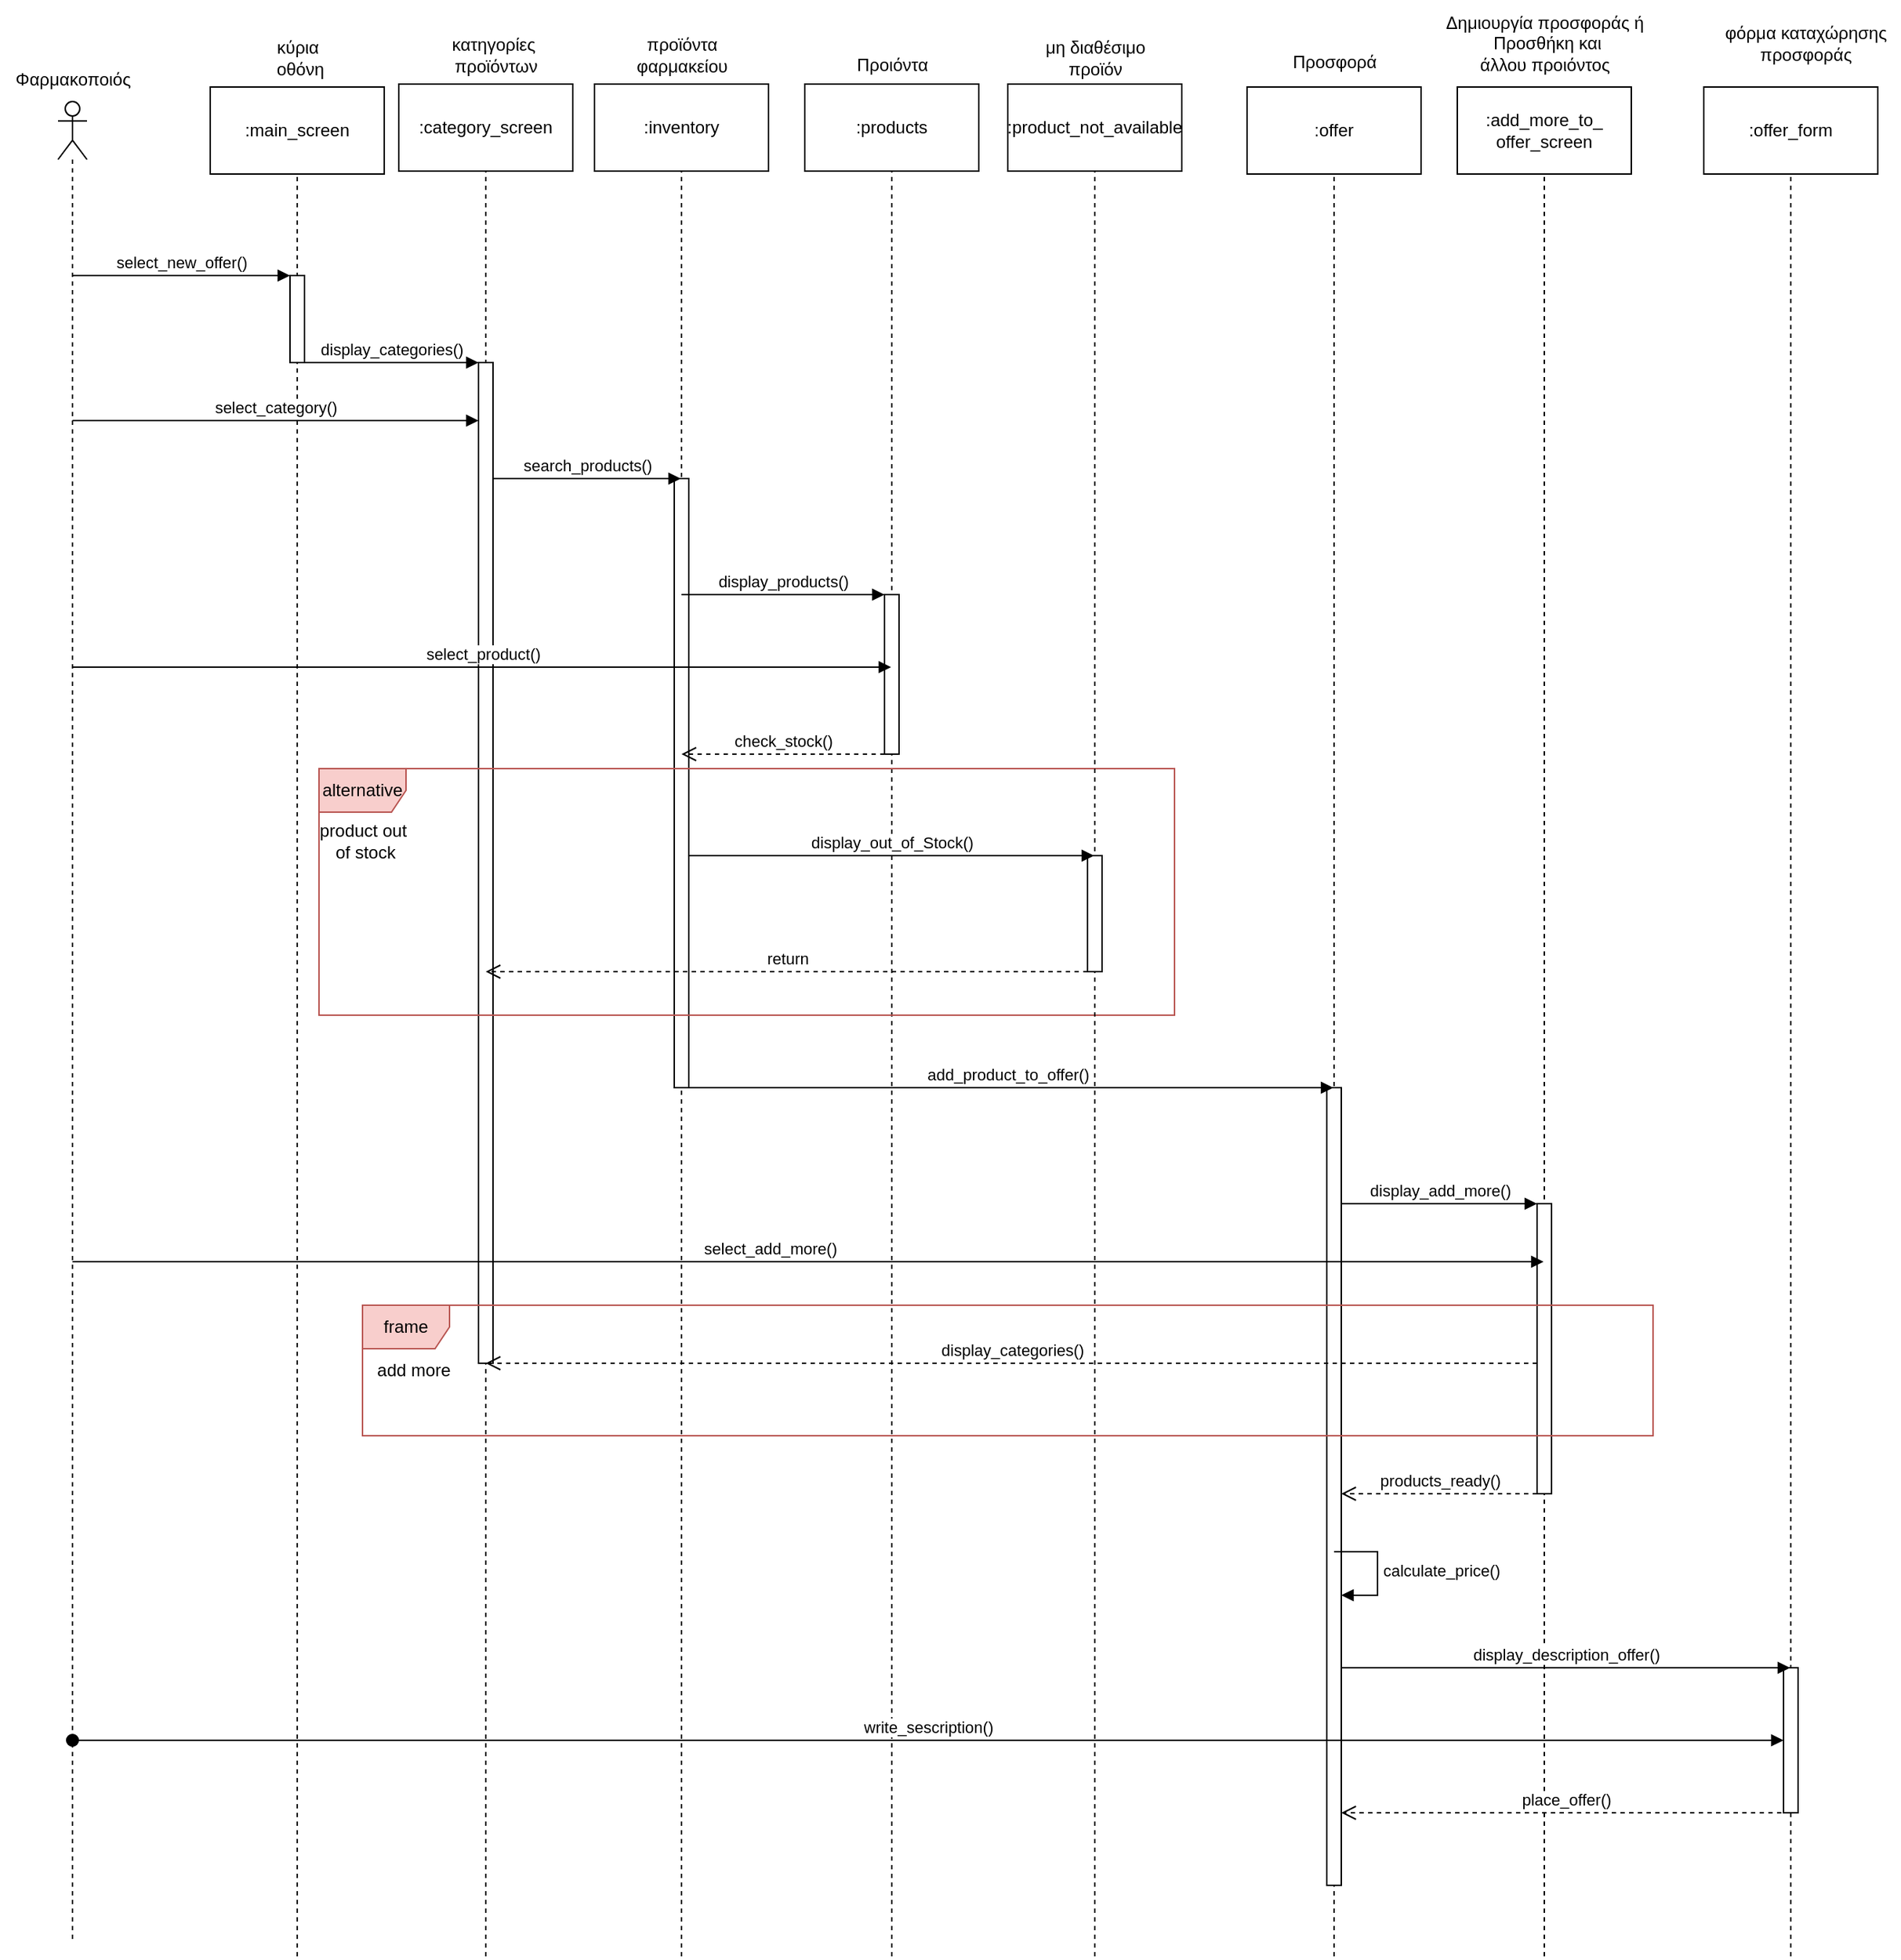 <mxfile version="21.2.8" type="device">
  <diagram name="Page-1" id="UetV7NDDGQFEk20XIY2t">
    <mxGraphModel dx="1036" dy="606" grid="1" gridSize="10" guides="1" tooltips="1" connect="1" arrows="1" fold="1" page="1" pageScale="1" pageWidth="850" pageHeight="1100" math="0" shadow="0">
      <root>
        <mxCell id="0" />
        <mxCell id="1" parent="0" />
        <mxCell id="FWXQfIL61U-VRAvymecJ-1" value="" style="shape=umlLifeline;perimeter=lifelinePerimeter;whiteSpace=wrap;html=1;container=1;dropTarget=0;collapsible=0;recursiveResize=0;outlineConnect=0;portConstraint=eastwest;newEdgeStyle={&quot;edgeStyle&quot;:&quot;elbowEdgeStyle&quot;,&quot;elbow&quot;:&quot;vertical&quot;,&quot;curved&quot;:0,&quot;rounded&quot;:0};participant=umlActor;" parent="1" vertex="1">
          <mxGeometry x="100" y="80" width="20" height="1270" as="geometry" />
        </mxCell>
        <mxCell id="FWXQfIL61U-VRAvymecJ-2" value="Φαρμακοποιός" style="text;html=1;align=center;verticalAlign=middle;resizable=0;points=[];autosize=1;strokeColor=none;fillColor=none;" parent="1" vertex="1">
          <mxGeometry x="60" y="50" width="100" height="30" as="geometry" />
        </mxCell>
        <mxCell id="FWXQfIL61U-VRAvymecJ-3" value="" style="shape=umlLifeline;perimeter=lifelinePerimeter;whiteSpace=wrap;html=1;container=1;dropTarget=0;collapsible=0;recursiveResize=0;outlineConnect=0;portConstraint=eastwest;newEdgeStyle={&quot;edgeStyle&quot;:&quot;elbowEdgeStyle&quot;,&quot;elbow&quot;:&quot;vertical&quot;,&quot;curved&quot;:0,&quot;rounded&quot;:0};participant=umlBoundary;" parent="1" vertex="1">
          <mxGeometry x="240" y="80" width="50" height="1280" as="geometry" />
        </mxCell>
        <mxCell id="FWXQfIL61U-VRAvymecJ-6" value="" style="html=1;points=[];perimeter=orthogonalPerimeter;outlineConnect=0;targetShapes=umlLifeline;portConstraint=eastwest;newEdgeStyle={&quot;edgeStyle&quot;:&quot;elbowEdgeStyle&quot;,&quot;elbow&quot;:&quot;vertical&quot;,&quot;curved&quot;:0,&quot;rounded&quot;:0};" parent="FWXQfIL61U-VRAvymecJ-3" vertex="1">
          <mxGeometry x="20" y="120" width="10" height="60" as="geometry" />
        </mxCell>
        <mxCell id="FWXQfIL61U-VRAvymecJ-4" value="κύρια&lt;br&gt;&amp;nbsp;οθόνη" style="text;html=1;align=center;verticalAlign=middle;resizable=0;points=[];autosize=1;strokeColor=none;fillColor=none;" parent="1" vertex="1">
          <mxGeometry x="235" y="30" width="60" height="40" as="geometry" />
        </mxCell>
        <mxCell id="FWXQfIL61U-VRAvymecJ-7" value="" style="shape=umlLifeline;perimeter=lifelinePerimeter;whiteSpace=wrap;html=1;container=1;dropTarget=0;collapsible=0;recursiveResize=0;outlineConnect=0;portConstraint=eastwest;newEdgeStyle={&quot;edgeStyle&quot;:&quot;elbowEdgeStyle&quot;,&quot;elbow&quot;:&quot;vertical&quot;,&quot;curved&quot;:0,&quot;rounded&quot;:0};participant=umlBoundary;" parent="1" vertex="1">
          <mxGeometry x="370" y="80" width="50" height="1280" as="geometry" />
        </mxCell>
        <mxCell id="FWXQfIL61U-VRAvymecJ-10" value="" style="html=1;points=[];perimeter=orthogonalPerimeter;outlineConnect=0;targetShapes=umlLifeline;portConstraint=eastwest;newEdgeStyle={&quot;edgeStyle&quot;:&quot;elbowEdgeStyle&quot;,&quot;elbow&quot;:&quot;vertical&quot;,&quot;curved&quot;:0,&quot;rounded&quot;:0};" parent="FWXQfIL61U-VRAvymecJ-7" vertex="1">
          <mxGeometry x="20" y="180" width="10" height="690" as="geometry" />
        </mxCell>
        <mxCell id="FWXQfIL61U-VRAvymecJ-9" value="κατηγορίες&lt;br&gt;&amp;nbsp;προϊόντων" style="text;html=1;align=center;verticalAlign=middle;resizable=0;points=[];autosize=1;strokeColor=none;fillColor=none;" parent="1" vertex="1">
          <mxGeometry x="360" y="28" width="80" height="40" as="geometry" />
        </mxCell>
        <mxCell id="FWXQfIL61U-VRAvymecJ-12" value="" style="shape=umlLifeline;perimeter=lifelinePerimeter;whiteSpace=wrap;html=1;container=1;dropTarget=0;collapsible=0;recursiveResize=0;outlineConnect=0;portConstraint=eastwest;newEdgeStyle={&quot;edgeStyle&quot;:&quot;elbowEdgeStyle&quot;,&quot;elbow&quot;:&quot;vertical&quot;,&quot;curved&quot;:0,&quot;rounded&quot;:0};participant=umlEntity;" parent="1" vertex="1">
          <mxGeometry x="510" y="80" width="40" height="1280" as="geometry" />
        </mxCell>
        <mxCell id="FWXQfIL61U-VRAvymecJ-15" value="" style="html=1;points=[];perimeter=orthogonalPerimeter;outlineConnect=0;targetShapes=umlLifeline;portConstraint=eastwest;newEdgeStyle={&quot;edgeStyle&quot;:&quot;elbowEdgeStyle&quot;,&quot;elbow&quot;:&quot;vertical&quot;,&quot;curved&quot;:0,&quot;rounded&quot;:0};" parent="FWXQfIL61U-VRAvymecJ-12" vertex="1">
          <mxGeometry x="15" y="260" width="10" height="420" as="geometry" />
        </mxCell>
        <mxCell id="FWXQfIL61U-VRAvymecJ-13" value="προϊόντα&lt;br style=&quot;border-color: var(--border-color); background-color: rgb(255, 255, 255);&quot;&gt;&lt;span style=&quot;background-color: rgb(255, 255, 255);&quot;&gt;φαρμακείου&lt;/span&gt;" style="text;html=1;align=center;verticalAlign=middle;resizable=0;points=[];autosize=1;strokeColor=none;fillColor=none;" parent="1" vertex="1">
          <mxGeometry x="485" y="28" width="90" height="40" as="geometry" />
        </mxCell>
        <mxCell id="FWXQfIL61U-VRAvymecJ-17" value="" style="shape=umlLifeline;perimeter=lifelinePerimeter;whiteSpace=wrap;html=1;container=1;dropTarget=0;collapsible=0;recursiveResize=0;outlineConnect=0;portConstraint=eastwest;newEdgeStyle={&quot;edgeStyle&quot;:&quot;elbowEdgeStyle&quot;,&quot;elbow&quot;:&quot;vertical&quot;,&quot;curved&quot;:0,&quot;rounded&quot;:0};participant=umlBoundary;" parent="1" vertex="1">
          <mxGeometry x="650" y="80" width="50" height="1280" as="geometry" />
        </mxCell>
        <mxCell id="FWXQfIL61U-VRAvymecJ-21" value="" style="html=1;points=[];perimeter=orthogonalPerimeter;outlineConnect=0;targetShapes=umlLifeline;portConstraint=eastwest;newEdgeStyle={&quot;edgeStyle&quot;:&quot;elbowEdgeStyle&quot;,&quot;elbow&quot;:&quot;vertical&quot;,&quot;curved&quot;:0,&quot;rounded&quot;:0};" parent="FWXQfIL61U-VRAvymecJ-17" vertex="1">
          <mxGeometry x="20" y="340" width="10" height="110" as="geometry" />
        </mxCell>
        <mxCell id="FWXQfIL61U-VRAvymecJ-18" value="Προιόντα" style="text;html=1;align=center;verticalAlign=middle;resizable=0;points=[];autosize=1;strokeColor=none;fillColor=none;" parent="1" vertex="1">
          <mxGeometry x="640" y="40" width="70" height="30" as="geometry" />
        </mxCell>
        <mxCell id="FWXQfIL61U-VRAvymecJ-23" value="check_stock()" style="html=1;verticalAlign=bottom;endArrow=open;dashed=1;endSize=8;edgeStyle=elbowEdgeStyle;elbow=vertical;curved=0;rounded=0;" parent="1" source="FWXQfIL61U-VRAvymecJ-21" target="FWXQfIL61U-VRAvymecJ-12" edge="1">
          <mxGeometry relative="1" as="geometry">
            <mxPoint x="640" y="530" as="sourcePoint" />
            <mxPoint x="560" y="530" as="targetPoint" />
            <Array as="points">
              <mxPoint x="570" y="530" />
            </Array>
          </mxGeometry>
        </mxCell>
        <mxCell id="FWXQfIL61U-VRAvymecJ-24" value="alternative" style="shape=umlFrame;whiteSpace=wrap;html=1;pointerEvents=0;fillColor=#f8cecc;strokeColor=#b85450;" parent="1" vertex="1">
          <mxGeometry x="280" y="540" width="590" height="170" as="geometry" />
        </mxCell>
        <mxCell id="FWXQfIL61U-VRAvymecJ-25" value="product out&lt;br&gt;&amp;nbsp;of stock" style="text;html=1;align=center;verticalAlign=middle;resizable=0;points=[];autosize=1;strokeColor=none;fillColor=none;" parent="1" vertex="1">
          <mxGeometry x="270" y="570" width="80" height="40" as="geometry" />
        </mxCell>
        <mxCell id="FWXQfIL61U-VRAvymecJ-26" value="" style="shape=umlLifeline;perimeter=lifelinePerimeter;whiteSpace=wrap;html=1;container=1;dropTarget=0;collapsible=0;recursiveResize=0;outlineConnect=0;portConstraint=eastwest;newEdgeStyle={&quot;edgeStyle&quot;:&quot;elbowEdgeStyle&quot;,&quot;elbow&quot;:&quot;vertical&quot;,&quot;curved&quot;:0,&quot;rounded&quot;:0};participant=umlBoundary;" parent="1" vertex="1">
          <mxGeometry x="790" y="80" width="50" height="1280" as="geometry" />
        </mxCell>
        <mxCell id="FWXQfIL61U-VRAvymecJ-30" value="" style="html=1;points=[];perimeter=orthogonalPerimeter;outlineConnect=0;targetShapes=umlLifeline;portConstraint=eastwest;newEdgeStyle={&quot;edgeStyle&quot;:&quot;elbowEdgeStyle&quot;,&quot;elbow&quot;:&quot;vertical&quot;,&quot;curved&quot;:0,&quot;rounded&quot;:0};" parent="FWXQfIL61U-VRAvymecJ-26" vertex="1">
          <mxGeometry x="20" y="520" width="10" height="80" as="geometry" />
        </mxCell>
        <mxCell id="FWXQfIL61U-VRAvymecJ-28" value="μη διαθέσιμο &lt;br&gt;προϊόν" style="text;html=1;align=center;verticalAlign=middle;resizable=0;points=[];autosize=1;strokeColor=none;fillColor=none;" parent="1" vertex="1">
          <mxGeometry x="770" y="30" width="90" height="40" as="geometry" />
        </mxCell>
        <mxCell id="FWXQfIL61U-VRAvymecJ-31" value="return" style="html=1;verticalAlign=bottom;endArrow=open;dashed=1;endSize=8;edgeStyle=elbowEdgeStyle;elbow=vertical;curved=0;rounded=0;" parent="1" source="FWXQfIL61U-VRAvymecJ-30" target="FWXQfIL61U-VRAvymecJ-7" edge="1">
          <mxGeometry relative="1" as="geometry">
            <mxPoint x="640" y="680" as="sourcePoint" />
            <mxPoint x="560" y="680" as="targetPoint" />
            <Array as="points">
              <mxPoint x="440" y="680" />
            </Array>
          </mxGeometry>
        </mxCell>
        <mxCell id="FWXQfIL61U-VRAvymecJ-34" value="" style="shape=umlLifeline;perimeter=lifelinePerimeter;whiteSpace=wrap;html=1;container=1;dropTarget=0;collapsible=0;recursiveResize=0;outlineConnect=0;portConstraint=eastwest;newEdgeStyle={&quot;edgeStyle&quot;:&quot;elbowEdgeStyle&quot;,&quot;elbow&quot;:&quot;vertical&quot;,&quot;curved&quot;:0,&quot;rounded&quot;:0};participant=umlEntity;" parent="1" vertex="1">
          <mxGeometry x="960" y="80" width="40" height="1280" as="geometry" />
        </mxCell>
        <mxCell id="FWXQfIL61U-VRAvymecJ-41" value="" style="html=1;points=[];perimeter=orthogonalPerimeter;outlineConnect=0;targetShapes=umlLifeline;portConstraint=eastwest;newEdgeStyle={&quot;edgeStyle&quot;:&quot;elbowEdgeStyle&quot;,&quot;elbow&quot;:&quot;vertical&quot;,&quot;curved&quot;:0,&quot;rounded&quot;:0};" parent="FWXQfIL61U-VRAvymecJ-34" vertex="1">
          <mxGeometry x="15" y="680" width="10" height="550" as="geometry" />
        </mxCell>
        <mxCell id="FWXQfIL61U-VRAvymecJ-35" value="Προσφορά" style="text;html=1;align=center;verticalAlign=middle;resizable=0;points=[];autosize=1;strokeColor=none;fillColor=none;" parent="1" vertex="1">
          <mxGeometry x="940" y="38" width="80" height="30" as="geometry" />
        </mxCell>
        <mxCell id="FWXQfIL61U-VRAvymecJ-43" value="" style="shape=umlLifeline;perimeter=lifelinePerimeter;whiteSpace=wrap;html=1;container=1;dropTarget=0;collapsible=0;recursiveResize=0;outlineConnect=0;portConstraint=eastwest;newEdgeStyle={&quot;edgeStyle&quot;:&quot;elbowEdgeStyle&quot;,&quot;elbow&quot;:&quot;vertical&quot;,&quot;curved&quot;:0,&quot;rounded&quot;:0};participant=umlBoundary;" parent="1" vertex="1">
          <mxGeometry x="1100" y="80" width="50" height="1280" as="geometry" />
        </mxCell>
        <mxCell id="FWXQfIL61U-VRAvymecJ-45" value="" style="html=1;points=[];perimeter=orthogonalPerimeter;outlineConnect=0;targetShapes=umlLifeline;portConstraint=eastwest;newEdgeStyle={&quot;edgeStyle&quot;:&quot;elbowEdgeStyle&quot;,&quot;elbow&quot;:&quot;vertical&quot;,&quot;curved&quot;:0,&quot;rounded&quot;:0};" parent="FWXQfIL61U-VRAvymecJ-43" vertex="1">
          <mxGeometry x="20" y="760" width="10" height="200" as="geometry" />
        </mxCell>
        <mxCell id="FWXQfIL61U-VRAvymecJ-47" value="frame" style="shape=umlFrame;whiteSpace=wrap;html=1;pointerEvents=0;fillColor=#f8cecc;strokeColor=#b85450;" parent="1" vertex="1">
          <mxGeometry x="310" y="910" width="890" height="90" as="geometry" />
        </mxCell>
        <mxCell id="FWXQfIL61U-VRAvymecJ-48" value="display_categories()" style="html=1;verticalAlign=bottom;endArrow=open;dashed=1;endSize=8;edgeStyle=elbowEdgeStyle;elbow=vertical;curved=0;rounded=0;" parent="1" source="FWXQfIL61U-VRAvymecJ-45" target="FWXQfIL61U-VRAvymecJ-7" edge="1">
          <mxGeometry relative="1" as="geometry">
            <mxPoint x="1100" y="950" as="sourcePoint" />
            <mxPoint x="1020" y="950" as="targetPoint" />
            <Array as="points">
              <mxPoint x="440" y="950" />
            </Array>
          </mxGeometry>
        </mxCell>
        <mxCell id="FWXQfIL61U-VRAvymecJ-49" value="add more" style="text;html=1;align=center;verticalAlign=middle;resizable=0;points=[];autosize=1;strokeColor=none;fillColor=none;" parent="1" vertex="1">
          <mxGeometry x="310" y="940" width="70" height="30" as="geometry" />
        </mxCell>
        <mxCell id="FWXQfIL61U-VRAvymecJ-51" value="calculate_price()" style="html=1;align=left;spacingLeft=2;endArrow=block;rounded=0;edgeStyle=orthogonalEdgeStyle;curved=0;rounded=0;" parent="1" edge="1">
          <mxGeometry relative="1" as="geometry">
            <mxPoint x="980" y="1080" as="sourcePoint" />
            <Array as="points">
              <mxPoint x="1010" y="1080" />
              <mxPoint x="1010" y="1110" />
            </Array>
            <mxPoint x="985" y="1110" as="targetPoint" />
          </mxGeometry>
        </mxCell>
        <mxCell id="FWXQfIL61U-VRAvymecJ-52" value="products_ready()" style="html=1;verticalAlign=bottom;endArrow=open;dashed=1;endSize=8;edgeStyle=elbowEdgeStyle;elbow=vertical;curved=0;rounded=0;" parent="1" source="FWXQfIL61U-VRAvymecJ-45" target="FWXQfIL61U-VRAvymecJ-41" edge="1">
          <mxGeometry relative="1" as="geometry">
            <mxPoint x="1100" y="1030" as="sourcePoint" />
            <mxPoint x="1020" y="1030" as="targetPoint" />
            <Array as="points">
              <mxPoint x="1020" y="1040" />
            </Array>
          </mxGeometry>
        </mxCell>
        <mxCell id="FWXQfIL61U-VRAvymecJ-53" value="Δημιουργία προσφοράς ή&lt;br&gt;&amp;nbsp;Προσθήκη και &lt;br&gt;άλλου προιόντος" style="text;html=1;align=center;verticalAlign=middle;resizable=0;points=[];autosize=1;strokeColor=none;fillColor=none;" parent="1" vertex="1">
          <mxGeometry x="1045" y="10" width="160" height="60" as="geometry" />
        </mxCell>
        <mxCell id="FWXQfIL61U-VRAvymecJ-54" value="" style="shape=umlLifeline;perimeter=lifelinePerimeter;whiteSpace=wrap;html=1;container=1;dropTarget=0;collapsible=0;recursiveResize=0;outlineConnect=0;portConstraint=eastwest;newEdgeStyle={&quot;edgeStyle&quot;:&quot;elbowEdgeStyle&quot;,&quot;elbow&quot;:&quot;vertical&quot;,&quot;curved&quot;:0,&quot;rounded&quot;:0};participant=umlBoundary;" parent="1" vertex="1">
          <mxGeometry x="1270" y="80" width="50" height="1280" as="geometry" />
        </mxCell>
        <mxCell id="FWXQfIL61U-VRAvymecJ-57" value="" style="html=1;points=[];perimeter=orthogonalPerimeter;outlineConnect=0;targetShapes=umlLifeline;portConstraint=eastwest;newEdgeStyle={&quot;edgeStyle&quot;:&quot;elbowEdgeStyle&quot;,&quot;elbow&quot;:&quot;vertical&quot;,&quot;curved&quot;:0,&quot;rounded&quot;:0};" parent="FWXQfIL61U-VRAvymecJ-54" vertex="1">
          <mxGeometry x="20" y="1080" width="10" height="100" as="geometry" />
        </mxCell>
        <mxCell id="FWXQfIL61U-VRAvymecJ-55" value="φόρμα καταχώρησης&lt;br&gt;&amp;nbsp;προσφοράς&amp;nbsp;" style="text;html=1;align=center;verticalAlign=middle;resizable=0;points=[];autosize=1;strokeColor=none;fillColor=none;" parent="1" vertex="1">
          <mxGeometry x="1240" y="20" width="130" height="40" as="geometry" />
        </mxCell>
        <mxCell id="FWXQfIL61U-VRAvymecJ-60" value="write_sescription()" style="html=1;verticalAlign=bottom;startArrow=oval;startFill=1;endArrow=block;startSize=8;edgeStyle=elbowEdgeStyle;elbow=vertical;curved=0;rounded=0;" parent="1" source="FWXQfIL61U-VRAvymecJ-1" target="FWXQfIL61U-VRAvymecJ-57" edge="1">
          <mxGeometry width="60" relative="1" as="geometry">
            <mxPoint x="286.8" y="1210" as="sourcePoint" />
            <mxPoint x="1210" y="1210" as="targetPoint" />
          </mxGeometry>
        </mxCell>
        <mxCell id="FWXQfIL61U-VRAvymecJ-61" value="place_offer()" style="html=1;verticalAlign=bottom;endArrow=open;dashed=1;endSize=8;edgeStyle=elbowEdgeStyle;elbow=vertical;curved=0;rounded=0;" parent="1" source="FWXQfIL61U-VRAvymecJ-54" target="FWXQfIL61U-VRAvymecJ-41" edge="1">
          <mxGeometry relative="1" as="geometry">
            <mxPoint x="1130" y="1250" as="sourcePoint" />
            <mxPoint x="1050" y="1250" as="targetPoint" />
            <Array as="points">
              <mxPoint x="1230" y="1260" />
            </Array>
          </mxGeometry>
        </mxCell>
        <mxCell id="TFpRVC2Qr8hX2Bgv-nE1-1" value=":main_screen" style="rounded=0;whiteSpace=wrap;html=1;" parent="1" vertex="1">
          <mxGeometry x="205" y="70" width="120" height="60" as="geometry" />
        </mxCell>
        <mxCell id="TFpRVC2Qr8hX2Bgv-nE1-2" value=":category_screen" style="whiteSpace=wrap;html=1;" parent="1" vertex="1">
          <mxGeometry x="335" y="68" width="120" height="60" as="geometry" />
        </mxCell>
        <mxCell id="TFpRVC2Qr8hX2Bgv-nE1-3" value=":inventory" style="whiteSpace=wrap;html=1;" parent="1" vertex="1">
          <mxGeometry x="470" y="68" width="120" height="60" as="geometry" />
        </mxCell>
        <mxCell id="TFpRVC2Qr8hX2Bgv-nE1-4" value=":products" style="whiteSpace=wrap;html=1;" parent="1" vertex="1">
          <mxGeometry x="615" y="68" width="120" height="60" as="geometry" />
        </mxCell>
        <mxCell id="TFpRVC2Qr8hX2Bgv-nE1-5" value=":product_not_available" style="whiteSpace=wrap;html=1;" parent="1" vertex="1">
          <mxGeometry x="755" y="68" width="120" height="60" as="geometry" />
        </mxCell>
        <mxCell id="TFpRVC2Qr8hX2Bgv-nE1-6" value=":offer" style="whiteSpace=wrap;html=1;" parent="1" vertex="1">
          <mxGeometry x="920" y="70" width="120" height="60" as="geometry" />
        </mxCell>
        <mxCell id="TFpRVC2Qr8hX2Bgv-nE1-7" value=":add_more_to_&lt;br&gt;offer_screen" style="whiteSpace=wrap;html=1;" parent="1" vertex="1">
          <mxGeometry x="1065" y="70" width="120" height="60" as="geometry" />
        </mxCell>
        <mxCell id="TFpRVC2Qr8hX2Bgv-nE1-8" value=":offer_form" style="whiteSpace=wrap;html=1;" parent="1" vertex="1">
          <mxGeometry x="1235" y="70" width="120" height="60" as="geometry" />
        </mxCell>
        <mxCell id="3S5ODG9CSvQXpAJlvO-D-1" value="select_new_offer()" style="html=1;verticalAlign=bottom;endArrow=block;edgeStyle=elbowEdgeStyle;elbow=vertical;curved=0;rounded=0;" parent="1" source="FWXQfIL61U-VRAvymecJ-1" target="FWXQfIL61U-VRAvymecJ-6" edge="1">
          <mxGeometry width="80" relative="1" as="geometry">
            <mxPoint x="150" y="200" as="sourcePoint" />
            <mxPoint x="230" y="200" as="targetPoint" />
            <Array as="points">
              <mxPoint x="150" y="200" />
            </Array>
          </mxGeometry>
        </mxCell>
        <mxCell id="3S5ODG9CSvQXpAJlvO-D-2" value="display_categories()" style="html=1;verticalAlign=bottom;endArrow=block;edgeStyle=elbowEdgeStyle;elbow=vertical;curved=0;rounded=0;" parent="1" source="FWXQfIL61U-VRAvymecJ-6" target="FWXQfIL61U-VRAvymecJ-10" edge="1">
          <mxGeometry width="80" relative="1" as="geometry">
            <mxPoint x="295" y="260" as="sourcePoint" />
            <mxPoint x="375" y="260" as="targetPoint" />
            <Array as="points">
              <mxPoint x="350" y="260" />
            </Array>
          </mxGeometry>
        </mxCell>
        <mxCell id="3S5ODG9CSvQXpAJlvO-D-3" value="select_category()" style="html=1;verticalAlign=bottom;endArrow=block;edgeStyle=elbowEdgeStyle;elbow=vertical;curved=0;rounded=0;" parent="1" source="FWXQfIL61U-VRAvymecJ-1" target="FWXQfIL61U-VRAvymecJ-10" edge="1">
          <mxGeometry width="80" relative="1" as="geometry">
            <mxPoint x="190" y="320" as="sourcePoint" />
            <mxPoint x="270" y="320" as="targetPoint" />
            <Array as="points">
              <mxPoint x="230" y="300" />
            </Array>
          </mxGeometry>
        </mxCell>
        <mxCell id="3S5ODG9CSvQXpAJlvO-D-4" value="search_products()" style="html=1;verticalAlign=bottom;endArrow=block;edgeStyle=elbowEdgeStyle;elbow=vertical;curved=0;rounded=0;" parent="1" source="FWXQfIL61U-VRAvymecJ-10" target="FWXQfIL61U-VRAvymecJ-12" edge="1">
          <mxGeometry width="80" relative="1" as="geometry">
            <mxPoint x="420" y="370" as="sourcePoint" />
            <mxPoint x="500" y="370" as="targetPoint" />
            <Array as="points">
              <mxPoint x="440" y="340" />
            </Array>
            <mxPoint as="offset" />
          </mxGeometry>
        </mxCell>
        <mxCell id="3S5ODG9CSvQXpAJlvO-D-5" value="display_products()" style="html=1;verticalAlign=bottom;endArrow=block;edgeStyle=elbowEdgeStyle;elbow=vertical;curved=0;rounded=0;" parent="1" source="FWXQfIL61U-VRAvymecJ-12" target="FWXQfIL61U-VRAvymecJ-21" edge="1">
          <mxGeometry width="80" relative="1" as="geometry">
            <mxPoint x="570" y="430" as="sourcePoint" />
            <mxPoint x="650" y="430" as="targetPoint" />
            <Array as="points">
              <mxPoint x="640" y="420" />
            </Array>
            <mxPoint as="offset" />
          </mxGeometry>
        </mxCell>
        <mxCell id="3S5ODG9CSvQXpAJlvO-D-6" value="select_product()" style="html=1;verticalAlign=bottom;endArrow=block;edgeStyle=elbowEdgeStyle;elbow=vertical;curved=0;rounded=0;" parent="1" source="FWXQfIL61U-VRAvymecJ-1" target="FWXQfIL61U-VRAvymecJ-17" edge="1">
          <mxGeometry width="80" relative="1" as="geometry">
            <mxPoint x="300" y="500" as="sourcePoint" />
            <mxPoint x="380" y="500" as="targetPoint" />
            <Array as="points">
              <mxPoint x="320" y="470" />
              <mxPoint x="240" y="490" />
            </Array>
          </mxGeometry>
        </mxCell>
        <mxCell id="3S5ODG9CSvQXpAJlvO-D-8" value="display_out_of_Stock()" style="html=1;verticalAlign=bottom;endArrow=block;edgeStyle=elbowEdgeStyle;elbow=vertical;curved=0;rounded=0;" parent="1" source="FWXQfIL61U-VRAvymecJ-15" target="FWXQfIL61U-VRAvymecJ-26" edge="1">
          <mxGeometry width="80" relative="1" as="geometry">
            <mxPoint x="600" y="600" as="sourcePoint" />
            <mxPoint x="680" y="600" as="targetPoint" />
            <Array as="points">
              <mxPoint x="620" y="600" />
            </Array>
            <mxPoint as="offset" />
          </mxGeometry>
        </mxCell>
        <mxCell id="3S5ODG9CSvQXpAJlvO-D-9" value="add_product_to_offer()" style="html=1;verticalAlign=bottom;endArrow=block;edgeStyle=elbowEdgeStyle;elbow=vertical;curved=0;rounded=0;" parent="1" source="FWXQfIL61U-VRAvymecJ-12" target="FWXQfIL61U-VRAvymecJ-34" edge="1">
          <mxGeometry width="80" relative="1" as="geometry">
            <mxPoint x="710" y="810" as="sourcePoint" />
            <mxPoint x="790" y="810" as="targetPoint" />
            <Array as="points">
              <mxPoint x="600" y="760" />
            </Array>
          </mxGeometry>
        </mxCell>
        <mxCell id="3S5ODG9CSvQXpAJlvO-D-10" value="display_add_more()" style="html=1;verticalAlign=bottom;endArrow=block;edgeStyle=elbowEdgeStyle;elbow=vertical;curved=0;rounded=0;" parent="1" source="FWXQfIL61U-VRAvymecJ-41" target="FWXQfIL61U-VRAvymecJ-45" edge="1">
          <mxGeometry width="80" relative="1" as="geometry">
            <mxPoint x="1010" y="840" as="sourcePoint" />
            <mxPoint x="1090" y="840" as="targetPoint" />
            <Array as="points">
              <mxPoint x="1020" y="840" />
            </Array>
          </mxGeometry>
        </mxCell>
        <mxCell id="3S5ODG9CSvQXpAJlvO-D-11" value="select_add_more()" style="html=1;verticalAlign=bottom;endArrow=block;edgeStyle=elbowEdgeStyle;elbow=vertical;curved=0;rounded=0;" parent="1" source="FWXQfIL61U-VRAvymecJ-1" target="FWXQfIL61U-VRAvymecJ-43" edge="1">
          <mxGeometry x="-0.053" width="80" relative="1" as="geometry">
            <mxPoint x="570" y="850" as="sourcePoint" />
            <mxPoint x="650" y="850" as="targetPoint" />
            <Array as="points">
              <mxPoint x="480" y="880" />
              <mxPoint x="200" y="850" />
            </Array>
            <mxPoint as="offset" />
          </mxGeometry>
        </mxCell>
        <mxCell id="3S5ODG9CSvQXpAJlvO-D-13" value="display_description_offer()" style="html=1;verticalAlign=bottom;endArrow=block;edgeStyle=elbowEdgeStyle;elbow=vertical;curved=0;rounded=0;" parent="1" source="FWXQfIL61U-VRAvymecJ-41" target="FWXQfIL61U-VRAvymecJ-54" edge="1">
          <mxGeometry width="80" relative="1" as="geometry">
            <mxPoint x="1065" y="1190" as="sourcePoint" />
            <mxPoint x="1145" y="1190" as="targetPoint" />
            <Array as="points">
              <mxPoint x="1210" y="1160" />
              <mxPoint x="1220" y="1190" />
            </Array>
          </mxGeometry>
        </mxCell>
      </root>
    </mxGraphModel>
  </diagram>
</mxfile>
